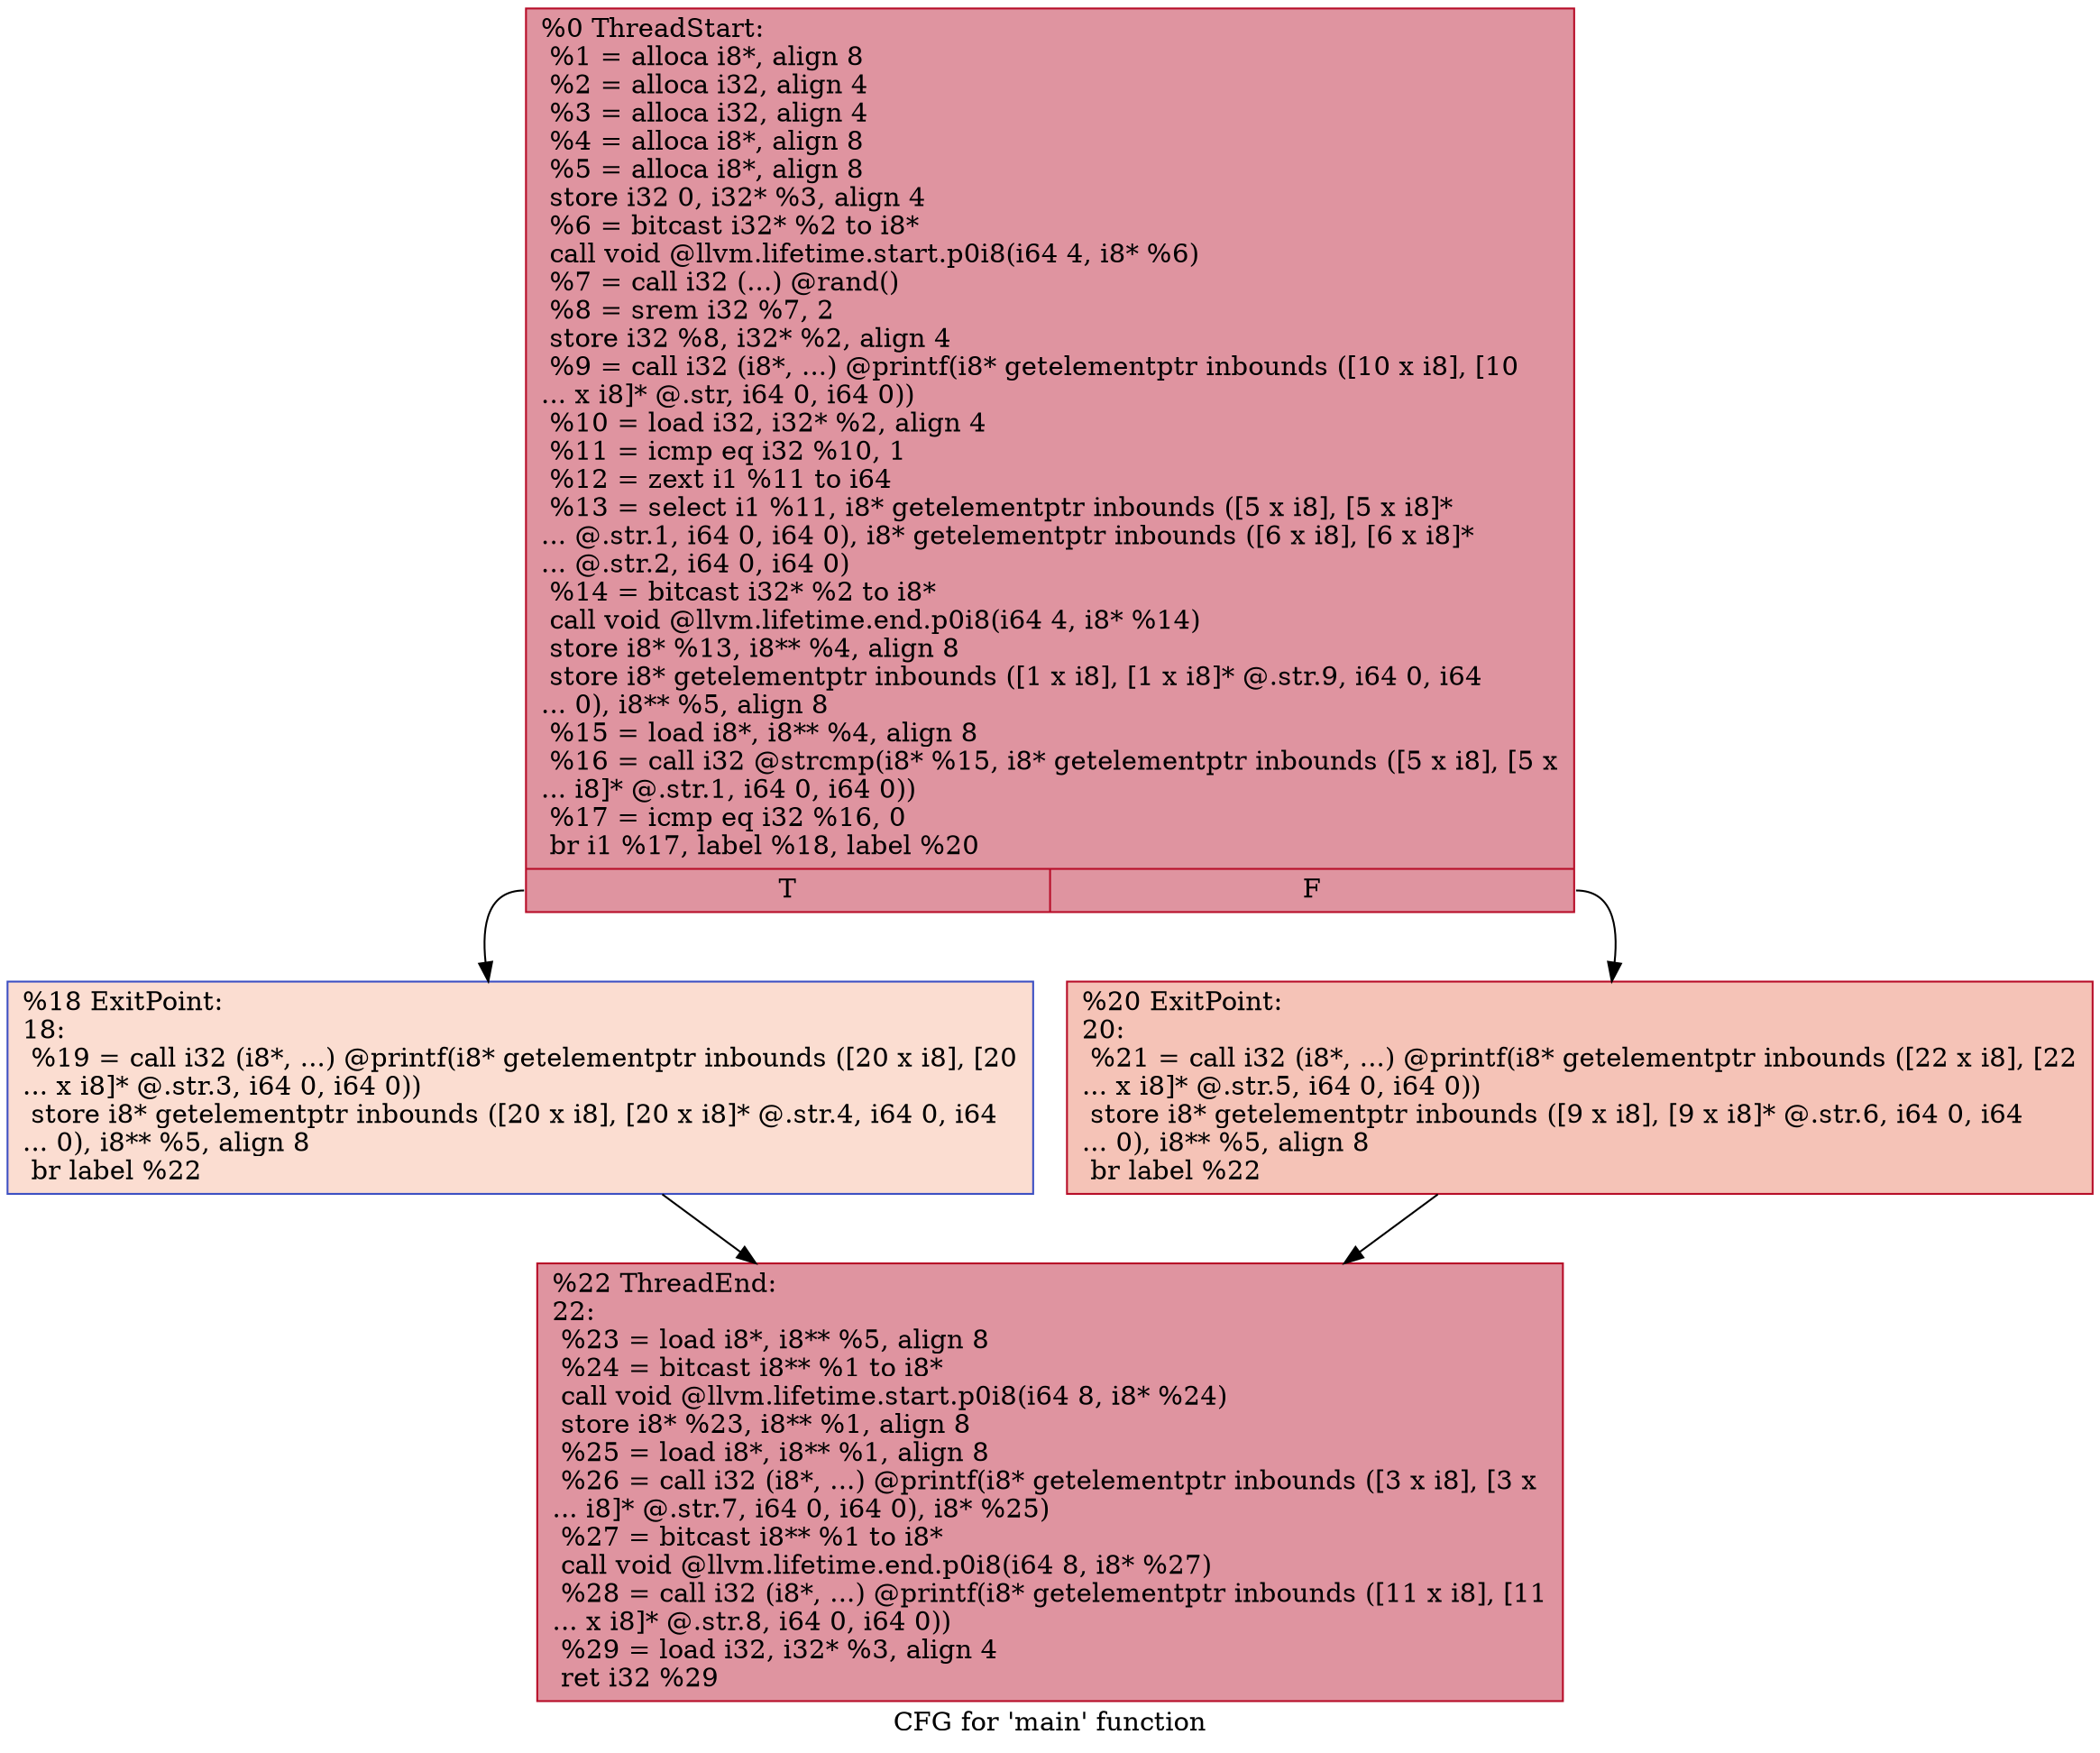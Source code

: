 digraph "CFG for 'main' function" {
	label="CFG for 'main' function";

	Node0x55c5694b2010 [shape=record,color="#b70d28ff", style=filled, fillcolor="#b70d2870",label="{%0 ThreadStart:\l  %1 = alloca i8*, align 8\l  %2 = alloca i32, align 4\l  %3 = alloca i32, align 4\l  %4 = alloca i8*, align 8\l  %5 = alloca i8*, align 8\l  store i32 0, i32* %3, align 4\l  %6 = bitcast i32* %2 to i8*\l  call void @llvm.lifetime.start.p0i8(i64 4, i8* %6)\l  %7 = call i32 (...) @rand()\l  %8 = srem i32 %7, 2\l  store i32 %8, i32* %2, align 4\l  %9 = call i32 (i8*, ...) @printf(i8* getelementptr inbounds ([10 x i8], [10\l... x i8]* @.str, i64 0, i64 0))\l  %10 = load i32, i32* %2, align 4\l  %11 = icmp eq i32 %10, 1\l  %12 = zext i1 %11 to i64\l  %13 = select i1 %11, i8* getelementptr inbounds ([5 x i8], [5 x i8]*\l... @.str.1, i64 0, i64 0), i8* getelementptr inbounds ([6 x i8], [6 x i8]*\l... @.str.2, i64 0, i64 0)\l  %14 = bitcast i32* %2 to i8*\l  call void @llvm.lifetime.end.p0i8(i64 4, i8* %14)\l  store i8* %13, i8** %4, align 8\l  store i8* getelementptr inbounds ([1 x i8], [1 x i8]* @.str.9, i64 0, i64\l... 0), i8** %5, align 8\l  %15 = load i8*, i8** %4, align 8\l  %16 = call i32 @strcmp(i8* %15, i8* getelementptr inbounds ([5 x i8], [5 x\l... i8]* @.str.1, i64 0, i64 0))\l  %17 = icmp eq i32 %16, 0\l  br i1 %17, label %18, label %20\l|{<s0>T|<s1>F}}"];
	Node0x55c5694b2010:s0 -> Node0x55c5694b2830;
	Node0x55c5694b2010:s1 -> Node0x55c5694b2880;
	Node0x55c5694b2830 [shape=record,color="#3d50c3ff", style=filled, fillcolor="#f7b39670",label="{%18 ExitPoint:\l18:                                               \l  %19 = call i32 (i8*, ...) @printf(i8* getelementptr inbounds ([20 x i8], [20\l... x i8]* @.str.3, i64 0, i64 0))\l  store i8* getelementptr inbounds ([20 x i8], [20 x i8]* @.str.4, i64 0, i64\l... 0), i8** %5, align 8\l  br label %22\l}"];
	Node0x55c5694b2830 -> Node0x55c5694b2bc0;
	Node0x55c5694b2880 [shape=record,color="#b70d28ff", style=filled, fillcolor="#e8765c70",label="{%20 ExitPoint:\l20:                                               \l  %21 = call i32 (i8*, ...) @printf(i8* getelementptr inbounds ([22 x i8], [22\l... x i8]* @.str.5, i64 0, i64 0))\l  store i8* getelementptr inbounds ([9 x i8], [9 x i8]* @.str.6, i64 0, i64\l... 0), i8** %5, align 8\l  br label %22\l}"];
	Node0x55c5694b2880 -> Node0x55c5694b2bc0;
	Node0x55c5694b2bc0 [shape=record,color="#b70d28ff", style=filled, fillcolor="#b70d2870",label="{%22 ThreadEnd:\l22:                                               \l  %23 = load i8*, i8** %5, align 8\l  %24 = bitcast i8** %1 to i8*\l  call void @llvm.lifetime.start.p0i8(i64 8, i8* %24)\l  store i8* %23, i8** %1, align 8\l  %25 = load i8*, i8** %1, align 8\l  %26 = call i32 (i8*, ...) @printf(i8* getelementptr inbounds ([3 x i8], [3 x\l... i8]* @.str.7, i64 0, i64 0), i8* %25)\l  %27 = bitcast i8** %1 to i8*\l  call void @llvm.lifetime.end.p0i8(i64 8, i8* %27)\l  %28 = call i32 (i8*, ...) @printf(i8* getelementptr inbounds ([11 x i8], [11\l... x i8]* @.str.8, i64 0, i64 0))\l  %29 = load i32, i32* %3, align 4\l  ret i32 %29\l}"];
}
